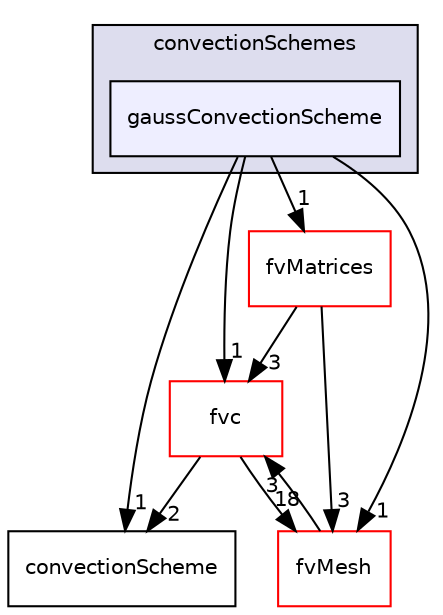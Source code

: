 digraph "src/finiteVolume/finiteVolume/convectionSchemes/gaussConvectionScheme" {
  bgcolor=transparent;
  compound=true
  node [ fontsize="10", fontname="Helvetica"];
  edge [ labelfontsize="10", labelfontname="Helvetica"];
  subgraph clusterdir_203b29e442aa07f4b4423b43d42a1b70 {
    graph [ bgcolor="#ddddee", pencolor="black", label="convectionSchemes" fontname="Helvetica", fontsize="10", URL="dir_203b29e442aa07f4b4423b43d42a1b70.html"]
  dir_65407dce79d7940d33cd07752ddee751 [shape=box, label="gaussConvectionScheme", style="filled", fillcolor="#eeeeff", pencolor="black", URL="dir_65407dce79d7940d33cd07752ddee751.html"];
  }
  dir_09c54429558d838699c2dd772c718995 [shape=box label="convectionScheme" URL="dir_09c54429558d838699c2dd772c718995.html"];
  dir_f4030f3362933683136e1dae328f10c0 [shape=box label="fvc" color="red" URL="dir_f4030f3362933683136e1dae328f10c0.html"];
  dir_c382fa095c9c33d8673c0dd60aaef275 [shape=box label="fvMesh" color="red" URL="dir_c382fa095c9c33d8673c0dd60aaef275.html"];
  dir_5d57e3901430bcc99a7ddac11a899224 [shape=box label="fvMatrices" color="red" URL="dir_5d57e3901430bcc99a7ddac11a899224.html"];
  dir_f4030f3362933683136e1dae328f10c0->dir_09c54429558d838699c2dd772c718995 [headlabel="2", labeldistance=1.5 headhref="dir_001087_001066.html"];
  dir_f4030f3362933683136e1dae328f10c0->dir_c382fa095c9c33d8673c0dd60aaef275 [headlabel="18", labeldistance=1.5 headhref="dir_001087_001124.html"];
  dir_c382fa095c9c33d8673c0dd60aaef275->dir_f4030f3362933683136e1dae328f10c0 [headlabel="3", labeldistance=1.5 headhref="dir_001124_001087.html"];
  dir_65407dce79d7940d33cd07752ddee751->dir_09c54429558d838699c2dd772c718995 [headlabel="1", labeldistance=1.5 headhref="dir_001067_001066.html"];
  dir_65407dce79d7940d33cd07752ddee751->dir_f4030f3362933683136e1dae328f10c0 [headlabel="1", labeldistance=1.5 headhref="dir_001067_001087.html"];
  dir_65407dce79d7940d33cd07752ddee751->dir_c382fa095c9c33d8673c0dd60aaef275 [headlabel="1", labeldistance=1.5 headhref="dir_001067_001124.html"];
  dir_65407dce79d7940d33cd07752ddee751->dir_5d57e3901430bcc99a7ddac11a899224 [headlabel="1", labeldistance=1.5 headhref="dir_001067_001116.html"];
  dir_5d57e3901430bcc99a7ddac11a899224->dir_f4030f3362933683136e1dae328f10c0 [headlabel="3", labeldistance=1.5 headhref="dir_001116_001087.html"];
  dir_5d57e3901430bcc99a7ddac11a899224->dir_c382fa095c9c33d8673c0dd60aaef275 [headlabel="3", labeldistance=1.5 headhref="dir_001116_001124.html"];
}
